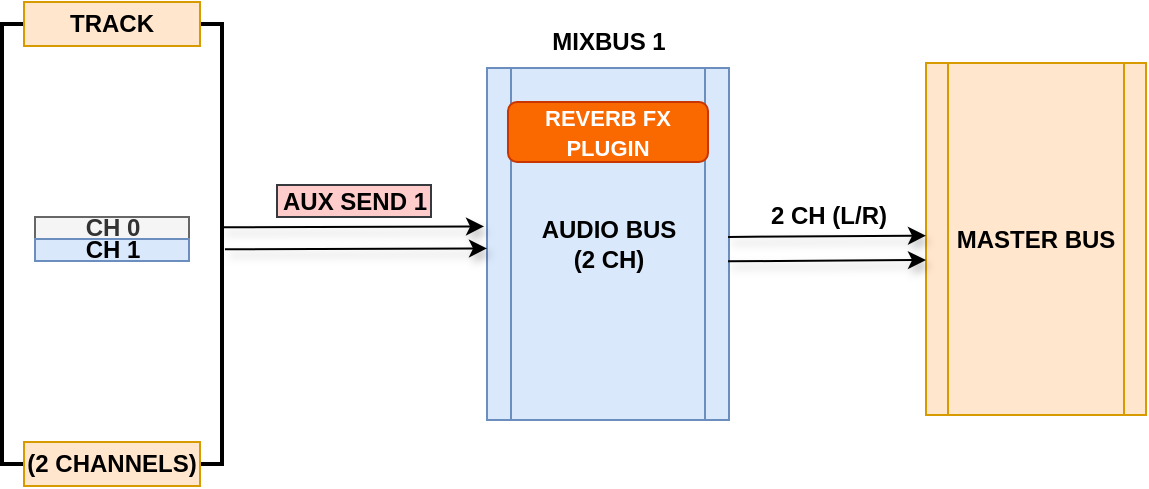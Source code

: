 <mxfile version="14.0.1" type="device"><diagram id="Vo9iwSne3lKJXptvg31i" name="Page-1"><mxGraphModel dx="915" dy="729" grid="1" gridSize="10" guides="1" tooltips="1" connect="1" arrows="1" fold="1" page="1" pageScale="1" pageWidth="1100" pageHeight="850" math="0" shadow="0"><root><mxCell id="0"/><mxCell id="1" parent="0"/><mxCell id="iqBQlLfjYHmlRtOsG25Q-1" value="&lt;b&gt;AUDIO BUS&lt;br&gt;(2 CH)&lt;/b&gt;" style="shape=process;whiteSpace=wrap;html=1;backgroundOutline=1;fillColor=#dae8fc;strokeColor=#6c8ebf;" vertex="1" parent="1"><mxGeometry x="418.5" y="223" width="121" height="176" as="geometry"/></mxCell><mxCell id="iqBQlLfjYHmlRtOsG25Q-2" value="&lt;b&gt;MASTER BUS&lt;/b&gt;" style="shape=process;whiteSpace=wrap;html=1;backgroundOutline=1;fillColor=#ffe6cc;strokeColor=#d79b00;" vertex="1" parent="1"><mxGeometry x="638" y="220.5" width="110" height="176" as="geometry"/></mxCell><mxCell id="iqBQlLfjYHmlRtOsG25Q-3" value="&lt;b&gt;CH 0&lt;/b&gt;" style="rounded=0;whiteSpace=wrap;html=1;fillColor=#f5f5f5;strokeColor=#666666;fontColor=#333333;" vertex="1" parent="1"><mxGeometry x="192.5" y="297.5" width="77" height="11" as="geometry"/></mxCell><mxCell id="iqBQlLfjYHmlRtOsG25Q-4" value="&lt;b&gt;CH 1&lt;br&gt;&lt;/b&gt;" style="rounded=0;whiteSpace=wrap;html=1;fillColor=#dae8fc;strokeColor=#6c8ebf;" vertex="1" parent="1"><mxGeometry x="192.5" y="308.5" width="77" height="11" as="geometry"/></mxCell><mxCell id="iqBQlLfjYHmlRtOsG25Q-5" value="" style="strokeWidth=2;html=1;shape=mxgraph.flowchart.annotation_1;align=left;pointerEvents=1;labelBackgroundColor=none;fontColor=#000000;" vertex="1" parent="1"><mxGeometry x="176" y="201" width="22" height="220" as="geometry"/></mxCell><mxCell id="iqBQlLfjYHmlRtOsG25Q-6" value="" style="strokeWidth=2;html=1;shape=mxgraph.flowchart.annotation_1;align=left;pointerEvents=1;labelBackgroundColor=none;fontColor=#000000;rotation=-180;" vertex="1" parent="1"><mxGeometry x="264" y="201" width="22" height="220" as="geometry"/></mxCell><mxCell id="iqBQlLfjYHmlRtOsG25Q-7" value="&lt;b&gt;TRACK&lt;/b&gt;" style="rounded=0;whiteSpace=wrap;html=1;labelBackgroundColor=none;fillColor=#ffe6cc;strokeColor=#d79b00;" vertex="1" parent="1"><mxGeometry x="187" y="190" width="88" height="22" as="geometry"/></mxCell><mxCell id="iqBQlLfjYHmlRtOsG25Q-8" value="&lt;b&gt;(2 CHANNELS)&lt;/b&gt;" style="rounded=0;whiteSpace=wrap;html=1;labelBackgroundColor=none;fillColor=#ffe6cc;strokeColor=#d79b00;" vertex="1" parent="1"><mxGeometry x="187" y="410" width="88" height="22" as="geometry"/></mxCell><mxCell id="iqBQlLfjYHmlRtOsG25Q-9" value="&lt;b&gt;AUX SEND 1&lt;/b&gt;" style="rounded=0;whiteSpace=wrap;html=1;labelBackgroundColor=none;strokeColor=#36393d;fillColor=#ffcccc;" vertex="1" parent="1"><mxGeometry x="313.5" y="281.5" width="77" height="16" as="geometry"/></mxCell><mxCell id="iqBQlLfjYHmlRtOsG25Q-10" value="&lt;b&gt;MIXBUS&lt;/b&gt; &lt;b&gt;1&lt;/b&gt;" style="text;html=1;align=center;verticalAlign=middle;resizable=0;points=[];autosize=1;fontColor=#000000;" vertex="1" parent="1"><mxGeometry x="440.5" y="198.5" width="77" height="22" as="geometry"/></mxCell><mxCell id="iqBQlLfjYHmlRtOsG25Q-11" value="" style="endArrow=classic;html=1;shadow=1;strokeColor=#000000;fontColor=#000000;" edge="1" parent="1"><mxGeometry width="50" height="50" relative="1" as="geometry"><mxPoint x="539" y="319.62" as="sourcePoint"/><mxPoint x="638" y="319" as="targetPoint"/></mxGeometry></mxCell><mxCell id="iqBQlLfjYHmlRtOsG25Q-12" value="" style="endArrow=classic;html=1;shadow=1;fontColor=#000000;fillColor=none;" edge="1" parent="1"><mxGeometry width="50" height="50" relative="1" as="geometry"><mxPoint x="539" y="307.44" as="sourcePoint"/><mxPoint x="638" y="306.82" as="targetPoint"/></mxGeometry></mxCell><mxCell id="iqBQlLfjYHmlRtOsG25Q-13" value="&lt;b&gt;2 CH (L/R)&lt;/b&gt;" style="text;html=1;align=center;verticalAlign=middle;resizable=0;points=[];autosize=1;fontColor=#000000;" vertex="1" parent="1"><mxGeometry x="550" y="286" width="77" height="22" as="geometry"/></mxCell><mxCell id="iqBQlLfjYHmlRtOsG25Q-14" value="" style="endArrow=classic;html=1;shadow=1;fontColor=#000000;fillColor=none;entryX=-0.008;entryY=0.545;entryDx=0;entryDy=0;entryPerimeter=0;" edge="1" parent="1"><mxGeometry width="50" height="50" relative="1" as="geometry"><mxPoint x="287.47" y="313.66" as="sourcePoint"/><mxPoint x="418.502" y="313.21" as="targetPoint"/></mxGeometry></mxCell><mxCell id="iqBQlLfjYHmlRtOsG25Q-15" value="" style="endArrow=classic;html=1;shadow=1;fontColor=#000000;fillColor=none;entryX=-0.008;entryY=0.545;entryDx=0;entryDy=0;entryPerimeter=0;" edge="1" parent="1"><mxGeometry width="50" height="50" relative="1" as="geometry"><mxPoint x="286" y="302.66" as="sourcePoint"/><mxPoint x="417.032" y="302.21" as="targetPoint"/></mxGeometry></mxCell><mxCell id="iqBQlLfjYHmlRtOsG25Q-16" value="&lt;font style=&quot;font-size: 11px&quot;&gt;&lt;b&gt;REVERB FX PLUGIN&lt;/b&gt;&lt;/font&gt;" style="rounded=1;whiteSpace=wrap;html=1;fillColor=#fa6800;strokeColor=#C73500;fontColor=#ffffff;" vertex="1" parent="1"><mxGeometry x="429" y="240" width="100" height="30" as="geometry"/></mxCell></root></mxGraphModel></diagram></mxfile>